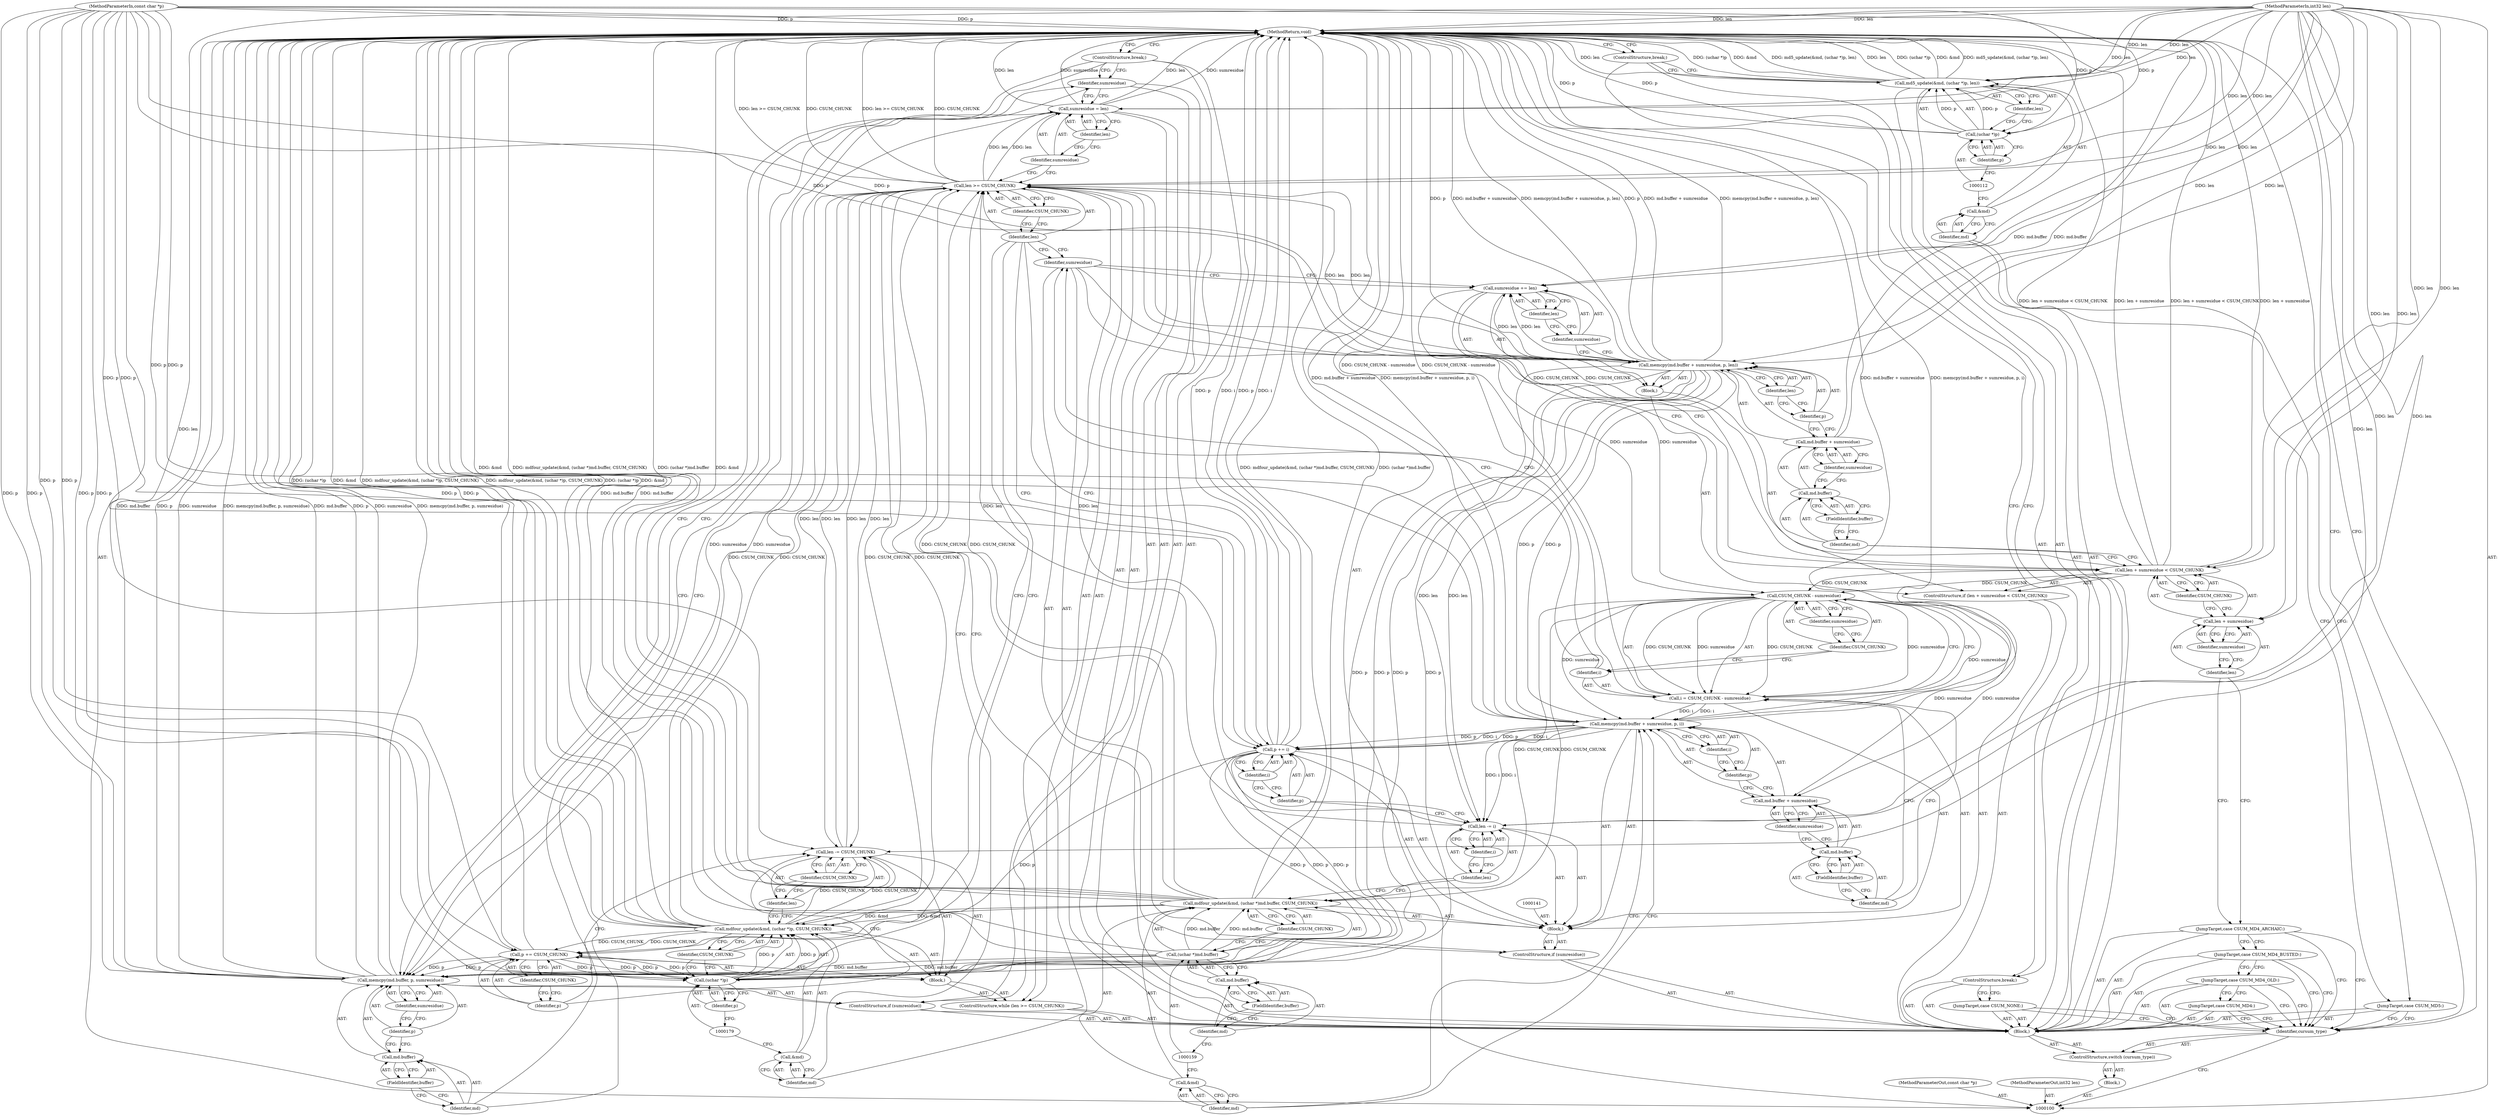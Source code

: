 digraph "0_samba_c252546ceeb0925eb8a4061315e3ff0a8c55b48b" {
"1000202" [label="(MethodReturn,void)"];
"1000101" [label="(MethodParameterIn,const char *p)"];
"1000275" [label="(MethodParameterOut,const char *p)"];
"1000102" [label="(MethodParameterIn,int32 len)"];
"1000276" [label="(MethodParameterOut,int32 len)"];
"1000119" [label="(JumpTarget,case CSUM_MD4_ARCHAIC:)"];
"1000120" [label="(ControlStructure,if (len + sumresidue < CSUM_CHUNK))"];
"1000121" [label="(Call,len + sumresidue < CSUM_CHUNK)"];
"1000122" [label="(Call,len + sumresidue)"];
"1000123" [label="(Identifier,len)"];
"1000124" [label="(Identifier,sumresidue)"];
"1000125" [label="(Identifier,CSUM_CHUNK)"];
"1000126" [label="(Block,)"];
"1000127" [label="(Call,memcpy(md.buffer + sumresidue, p, len))"];
"1000128" [label="(Call,md.buffer + sumresidue)"];
"1000129" [label="(Call,md.buffer)"];
"1000130" [label="(Identifier,md)"];
"1000131" [label="(FieldIdentifier,buffer)"];
"1000132" [label="(Identifier,sumresidue)"];
"1000133" [label="(Identifier,p)"];
"1000134" [label="(Identifier,len)"];
"1000135" [label="(Call,sumresidue += len)"];
"1000136" [label="(Identifier,sumresidue)"];
"1000137" [label="(Identifier,len)"];
"1000138" [label="(ControlStructure,if (sumresidue))"];
"1000139" [label="(Identifier,sumresidue)"];
"1000144" [label="(Call,CSUM_CHUNK - sumresidue)"];
"1000145" [label="(Identifier,CSUM_CHUNK)"];
"1000146" [label="(Identifier,sumresidue)"];
"1000140" [label="(Block,)"];
"1000142" [label="(Call,i = CSUM_CHUNK - sumresidue)"];
"1000143" [label="(Identifier,i)"];
"1000148" [label="(Call,md.buffer + sumresidue)"];
"1000149" [label="(Call,md.buffer)"];
"1000150" [label="(Identifier,md)"];
"1000151" [label="(FieldIdentifier,buffer)"];
"1000152" [label="(Identifier,sumresidue)"];
"1000147" [label="(Call,memcpy(md.buffer + sumresidue, p, i))"];
"1000153" [label="(Identifier,p)"];
"1000154" [label="(Identifier,i)"];
"1000156" [label="(Call,&md)"];
"1000157" [label="(Identifier,md)"];
"1000158" [label="(Call,(uchar *)md.buffer)"];
"1000155" [label="(Call,mdfour_update(&md, (uchar *)md.buffer, CSUM_CHUNK))"];
"1000160" [label="(Call,md.buffer)"];
"1000161" [label="(Identifier,md)"];
"1000162" [label="(FieldIdentifier,buffer)"];
"1000163" [label="(Identifier,CSUM_CHUNK)"];
"1000103" [label="(Block,)"];
"1000166" [label="(Identifier,i)"];
"1000164" [label="(Call,len -= i)"];
"1000165" [label="(Identifier,len)"];
"1000167" [label="(Call,p += i)"];
"1000168" [label="(Identifier,p)"];
"1000169" [label="(Identifier,i)"];
"1000173" [label="(Identifier,CSUM_CHUNK)"];
"1000170" [label="(ControlStructure,while (len >= CSUM_CHUNK))"];
"1000174" [label="(Block,)"];
"1000171" [label="(Call,len >= CSUM_CHUNK)"];
"1000172" [label="(Identifier,len)"];
"1000176" [label="(Call,&md)"];
"1000177" [label="(Identifier,md)"];
"1000178" [label="(Call,(uchar *)p)"];
"1000175" [label="(Call,mdfour_update(&md, (uchar *)p, CSUM_CHUNK))"];
"1000180" [label="(Identifier,p)"];
"1000181" [label="(Identifier,CSUM_CHUNK)"];
"1000184" [label="(Identifier,CSUM_CHUNK)"];
"1000182" [label="(Call,len -= CSUM_CHUNK)"];
"1000183" [label="(Identifier,len)"];
"1000185" [label="(Call,p += CSUM_CHUNK)"];
"1000186" [label="(Identifier,p)"];
"1000187" [label="(Identifier,CSUM_CHUNK)"];
"1000104" [label="(ControlStructure,switch (cursum_type))"];
"1000106" [label="(Block,)"];
"1000105" [label="(Identifier,cursum_type)"];
"1000190" [label="(Identifier,len)"];
"1000188" [label="(Call,sumresidue = len)"];
"1000189" [label="(Identifier,sumresidue)"];
"1000191" [label="(ControlStructure,if (sumresidue))"];
"1000192" [label="(Identifier,sumresidue)"];
"1000194" [label="(Call,md.buffer)"];
"1000195" [label="(Identifier,md)"];
"1000196" [label="(FieldIdentifier,buffer)"];
"1000197" [label="(Identifier,p)"];
"1000198" [label="(Identifier,sumresidue)"];
"1000193" [label="(Call,memcpy(md.buffer, p, sumresidue))"];
"1000199" [label="(ControlStructure,break;)"];
"1000200" [label="(JumpTarget,case CSUM_NONE:)"];
"1000201" [label="(ControlStructure,break;)"];
"1000107" [label="(JumpTarget,case CSUM_MD5:)"];
"1000109" [label="(Call,&md)"];
"1000110" [label="(Identifier,md)"];
"1000111" [label="(Call,(uchar *)p)"];
"1000108" [label="(Call,md5_update(&md, (uchar *)p, len))"];
"1000113" [label="(Identifier,p)"];
"1000114" [label="(Identifier,len)"];
"1000115" [label="(ControlStructure,break;)"];
"1000116" [label="(JumpTarget,case CSUM_MD4:)"];
"1000117" [label="(JumpTarget,case CSUM_MD4_OLD:)"];
"1000118" [label="(JumpTarget,case CSUM_MD4_BUSTED:)"];
"1000202" -> "1000100"  [label="AST: "];
"1000202" -> "1000105"  [label="CFG: "];
"1000202" -> "1000115"  [label="CFG: "];
"1000202" -> "1000199"  [label="CFG: "];
"1000202" -> "1000201"  [label="CFG: "];
"1000193" -> "1000202"  [label="DDG: md.buffer"];
"1000193" -> "1000202"  [label="DDG: p"];
"1000193" -> "1000202"  [label="DDG: sumresidue"];
"1000193" -> "1000202"  [label="DDG: memcpy(md.buffer, p, sumresidue)"];
"1000108" -> "1000202"  [label="DDG: md5_update(&md, (uchar *)p, len)"];
"1000108" -> "1000202"  [label="DDG: len"];
"1000108" -> "1000202"  [label="DDG: (uchar *)p"];
"1000108" -> "1000202"  [label="DDG: &md"];
"1000121" -> "1000202"  [label="DDG: len + sumresidue < CSUM_CHUNK"];
"1000121" -> "1000202"  [label="DDG: len + sumresidue"];
"1000127" -> "1000202"  [label="DDG: memcpy(md.buffer + sumresidue, p, len)"];
"1000127" -> "1000202"  [label="DDG: p"];
"1000127" -> "1000202"  [label="DDG: md.buffer + sumresidue"];
"1000175" -> "1000202"  [label="DDG: (uchar *)p"];
"1000175" -> "1000202"  [label="DDG: &md"];
"1000175" -> "1000202"  [label="DDG: mdfour_update(&md, (uchar *)p, CSUM_CHUNK)"];
"1000167" -> "1000202"  [label="DDG: p"];
"1000167" -> "1000202"  [label="DDG: i"];
"1000185" -> "1000202"  [label="DDG: p"];
"1000188" -> "1000202"  [label="DDG: len"];
"1000188" -> "1000202"  [label="DDG: sumresidue"];
"1000158" -> "1000202"  [label="DDG: md.buffer"];
"1000128" -> "1000202"  [label="DDG: md.buffer"];
"1000155" -> "1000202"  [label="DDG: mdfour_update(&md, (uchar *)md.buffer, CSUM_CHUNK)"];
"1000155" -> "1000202"  [label="DDG: (uchar *)md.buffer"];
"1000155" -> "1000202"  [label="DDG: &md"];
"1000142" -> "1000202"  [label="DDG: CSUM_CHUNK - sumresidue"];
"1000147" -> "1000202"  [label="DDG: md.buffer + sumresidue"];
"1000147" -> "1000202"  [label="DDG: memcpy(md.buffer + sumresidue, p, i)"];
"1000102" -> "1000202"  [label="DDG: len"];
"1000111" -> "1000202"  [label="DDG: p"];
"1000101" -> "1000202"  [label="DDG: p"];
"1000171" -> "1000202"  [label="DDG: CSUM_CHUNK"];
"1000171" -> "1000202"  [label="DDG: len >= CSUM_CHUNK"];
"1000101" -> "1000100"  [label="AST: "];
"1000101" -> "1000202"  [label="DDG: p"];
"1000101" -> "1000111"  [label="DDG: p"];
"1000101" -> "1000127"  [label="DDG: p"];
"1000101" -> "1000147"  [label="DDG: p"];
"1000101" -> "1000167"  [label="DDG: p"];
"1000101" -> "1000178"  [label="DDG: p"];
"1000101" -> "1000185"  [label="DDG: p"];
"1000101" -> "1000193"  [label="DDG: p"];
"1000275" -> "1000100"  [label="AST: "];
"1000102" -> "1000100"  [label="AST: "];
"1000102" -> "1000202"  [label="DDG: len"];
"1000102" -> "1000108"  [label="DDG: len"];
"1000102" -> "1000121"  [label="DDG: len"];
"1000102" -> "1000122"  [label="DDG: len"];
"1000102" -> "1000127"  [label="DDG: len"];
"1000102" -> "1000135"  [label="DDG: len"];
"1000102" -> "1000164"  [label="DDG: len"];
"1000102" -> "1000171"  [label="DDG: len"];
"1000102" -> "1000182"  [label="DDG: len"];
"1000102" -> "1000188"  [label="DDG: len"];
"1000276" -> "1000100"  [label="AST: "];
"1000119" -> "1000106"  [label="AST: "];
"1000119" -> "1000105"  [label="CFG: "];
"1000119" -> "1000118"  [label="CFG: "];
"1000123" -> "1000119"  [label="CFG: "];
"1000120" -> "1000106"  [label="AST: "];
"1000121" -> "1000120"  [label="AST: "];
"1000126" -> "1000120"  [label="AST: "];
"1000121" -> "1000120"  [label="AST: "];
"1000121" -> "1000125"  [label="CFG: "];
"1000122" -> "1000121"  [label="AST: "];
"1000125" -> "1000121"  [label="AST: "];
"1000130" -> "1000121"  [label="CFG: "];
"1000139" -> "1000121"  [label="CFG: "];
"1000121" -> "1000202"  [label="DDG: len + sumresidue < CSUM_CHUNK"];
"1000121" -> "1000202"  [label="DDG: len + sumresidue"];
"1000102" -> "1000121"  [label="DDG: len"];
"1000121" -> "1000144"  [label="DDG: CSUM_CHUNK"];
"1000121" -> "1000171"  [label="DDG: CSUM_CHUNK"];
"1000122" -> "1000121"  [label="AST: "];
"1000122" -> "1000124"  [label="CFG: "];
"1000123" -> "1000122"  [label="AST: "];
"1000124" -> "1000122"  [label="AST: "];
"1000125" -> "1000122"  [label="CFG: "];
"1000102" -> "1000122"  [label="DDG: len"];
"1000123" -> "1000122"  [label="AST: "];
"1000123" -> "1000119"  [label="CFG: "];
"1000124" -> "1000123"  [label="CFG: "];
"1000124" -> "1000122"  [label="AST: "];
"1000124" -> "1000123"  [label="CFG: "];
"1000122" -> "1000124"  [label="CFG: "];
"1000125" -> "1000121"  [label="AST: "];
"1000125" -> "1000122"  [label="CFG: "];
"1000121" -> "1000125"  [label="CFG: "];
"1000126" -> "1000120"  [label="AST: "];
"1000127" -> "1000126"  [label="AST: "];
"1000135" -> "1000126"  [label="AST: "];
"1000127" -> "1000126"  [label="AST: "];
"1000127" -> "1000134"  [label="CFG: "];
"1000128" -> "1000127"  [label="AST: "];
"1000133" -> "1000127"  [label="AST: "];
"1000134" -> "1000127"  [label="AST: "];
"1000136" -> "1000127"  [label="CFG: "];
"1000127" -> "1000202"  [label="DDG: memcpy(md.buffer + sumresidue, p, len)"];
"1000127" -> "1000202"  [label="DDG: p"];
"1000127" -> "1000202"  [label="DDG: md.buffer + sumresidue"];
"1000101" -> "1000127"  [label="DDG: p"];
"1000102" -> "1000127"  [label="DDG: len"];
"1000127" -> "1000135"  [label="DDG: len"];
"1000127" -> "1000147"  [label="DDG: p"];
"1000127" -> "1000164"  [label="DDG: len"];
"1000127" -> "1000171"  [label="DDG: len"];
"1000127" -> "1000178"  [label="DDG: p"];
"1000127" -> "1000193"  [label="DDG: p"];
"1000128" -> "1000127"  [label="AST: "];
"1000128" -> "1000132"  [label="CFG: "];
"1000129" -> "1000128"  [label="AST: "];
"1000132" -> "1000128"  [label="AST: "];
"1000133" -> "1000128"  [label="CFG: "];
"1000128" -> "1000202"  [label="DDG: md.buffer"];
"1000129" -> "1000128"  [label="AST: "];
"1000129" -> "1000131"  [label="CFG: "];
"1000130" -> "1000129"  [label="AST: "];
"1000131" -> "1000129"  [label="AST: "];
"1000132" -> "1000129"  [label="CFG: "];
"1000130" -> "1000129"  [label="AST: "];
"1000130" -> "1000121"  [label="CFG: "];
"1000131" -> "1000130"  [label="CFG: "];
"1000131" -> "1000129"  [label="AST: "];
"1000131" -> "1000130"  [label="CFG: "];
"1000129" -> "1000131"  [label="CFG: "];
"1000132" -> "1000128"  [label="AST: "];
"1000132" -> "1000129"  [label="CFG: "];
"1000128" -> "1000132"  [label="CFG: "];
"1000133" -> "1000127"  [label="AST: "];
"1000133" -> "1000128"  [label="CFG: "];
"1000134" -> "1000133"  [label="CFG: "];
"1000134" -> "1000127"  [label="AST: "];
"1000134" -> "1000133"  [label="CFG: "];
"1000127" -> "1000134"  [label="CFG: "];
"1000135" -> "1000126"  [label="AST: "];
"1000135" -> "1000137"  [label="CFG: "];
"1000136" -> "1000135"  [label="AST: "];
"1000137" -> "1000135"  [label="AST: "];
"1000139" -> "1000135"  [label="CFG: "];
"1000127" -> "1000135"  [label="DDG: len"];
"1000102" -> "1000135"  [label="DDG: len"];
"1000135" -> "1000144"  [label="DDG: sumresidue"];
"1000136" -> "1000135"  [label="AST: "];
"1000136" -> "1000127"  [label="CFG: "];
"1000137" -> "1000136"  [label="CFG: "];
"1000137" -> "1000135"  [label="AST: "];
"1000137" -> "1000136"  [label="CFG: "];
"1000135" -> "1000137"  [label="CFG: "];
"1000138" -> "1000106"  [label="AST: "];
"1000139" -> "1000138"  [label="AST: "];
"1000140" -> "1000138"  [label="AST: "];
"1000139" -> "1000138"  [label="AST: "];
"1000139" -> "1000135"  [label="CFG: "];
"1000139" -> "1000121"  [label="CFG: "];
"1000143" -> "1000139"  [label="CFG: "];
"1000172" -> "1000139"  [label="CFG: "];
"1000144" -> "1000142"  [label="AST: "];
"1000144" -> "1000146"  [label="CFG: "];
"1000145" -> "1000144"  [label="AST: "];
"1000146" -> "1000144"  [label="AST: "];
"1000142" -> "1000144"  [label="CFG: "];
"1000144" -> "1000142"  [label="DDG: CSUM_CHUNK"];
"1000144" -> "1000142"  [label="DDG: sumresidue"];
"1000121" -> "1000144"  [label="DDG: CSUM_CHUNK"];
"1000135" -> "1000144"  [label="DDG: sumresidue"];
"1000144" -> "1000147"  [label="DDG: sumresidue"];
"1000144" -> "1000148"  [label="DDG: sumresidue"];
"1000144" -> "1000155"  [label="DDG: CSUM_CHUNK"];
"1000145" -> "1000144"  [label="AST: "];
"1000145" -> "1000143"  [label="CFG: "];
"1000146" -> "1000145"  [label="CFG: "];
"1000146" -> "1000144"  [label="AST: "];
"1000146" -> "1000145"  [label="CFG: "];
"1000144" -> "1000146"  [label="CFG: "];
"1000140" -> "1000138"  [label="AST: "];
"1000141" -> "1000140"  [label="AST: "];
"1000142" -> "1000140"  [label="AST: "];
"1000147" -> "1000140"  [label="AST: "];
"1000155" -> "1000140"  [label="AST: "];
"1000164" -> "1000140"  [label="AST: "];
"1000167" -> "1000140"  [label="AST: "];
"1000142" -> "1000140"  [label="AST: "];
"1000142" -> "1000144"  [label="CFG: "];
"1000143" -> "1000142"  [label="AST: "];
"1000144" -> "1000142"  [label="AST: "];
"1000150" -> "1000142"  [label="CFG: "];
"1000142" -> "1000202"  [label="DDG: CSUM_CHUNK - sumresidue"];
"1000144" -> "1000142"  [label="DDG: CSUM_CHUNK"];
"1000144" -> "1000142"  [label="DDG: sumresidue"];
"1000142" -> "1000147"  [label="DDG: i"];
"1000143" -> "1000142"  [label="AST: "];
"1000143" -> "1000139"  [label="CFG: "];
"1000145" -> "1000143"  [label="CFG: "];
"1000148" -> "1000147"  [label="AST: "];
"1000148" -> "1000152"  [label="CFG: "];
"1000149" -> "1000148"  [label="AST: "];
"1000152" -> "1000148"  [label="AST: "];
"1000153" -> "1000148"  [label="CFG: "];
"1000144" -> "1000148"  [label="DDG: sumresidue"];
"1000149" -> "1000148"  [label="AST: "];
"1000149" -> "1000151"  [label="CFG: "];
"1000150" -> "1000149"  [label="AST: "];
"1000151" -> "1000149"  [label="AST: "];
"1000152" -> "1000149"  [label="CFG: "];
"1000150" -> "1000149"  [label="AST: "];
"1000150" -> "1000142"  [label="CFG: "];
"1000151" -> "1000150"  [label="CFG: "];
"1000151" -> "1000149"  [label="AST: "];
"1000151" -> "1000150"  [label="CFG: "];
"1000149" -> "1000151"  [label="CFG: "];
"1000152" -> "1000148"  [label="AST: "];
"1000152" -> "1000149"  [label="CFG: "];
"1000148" -> "1000152"  [label="CFG: "];
"1000147" -> "1000140"  [label="AST: "];
"1000147" -> "1000154"  [label="CFG: "];
"1000148" -> "1000147"  [label="AST: "];
"1000153" -> "1000147"  [label="AST: "];
"1000154" -> "1000147"  [label="AST: "];
"1000157" -> "1000147"  [label="CFG: "];
"1000147" -> "1000202"  [label="DDG: md.buffer + sumresidue"];
"1000147" -> "1000202"  [label="DDG: memcpy(md.buffer + sumresidue, p, i)"];
"1000144" -> "1000147"  [label="DDG: sumresidue"];
"1000127" -> "1000147"  [label="DDG: p"];
"1000101" -> "1000147"  [label="DDG: p"];
"1000142" -> "1000147"  [label="DDG: i"];
"1000147" -> "1000164"  [label="DDG: i"];
"1000147" -> "1000167"  [label="DDG: i"];
"1000147" -> "1000167"  [label="DDG: p"];
"1000153" -> "1000147"  [label="AST: "];
"1000153" -> "1000148"  [label="CFG: "];
"1000154" -> "1000153"  [label="CFG: "];
"1000154" -> "1000147"  [label="AST: "];
"1000154" -> "1000153"  [label="CFG: "];
"1000147" -> "1000154"  [label="CFG: "];
"1000156" -> "1000155"  [label="AST: "];
"1000156" -> "1000157"  [label="CFG: "];
"1000157" -> "1000156"  [label="AST: "];
"1000159" -> "1000156"  [label="CFG: "];
"1000157" -> "1000156"  [label="AST: "];
"1000157" -> "1000147"  [label="CFG: "];
"1000156" -> "1000157"  [label="CFG: "];
"1000158" -> "1000155"  [label="AST: "];
"1000158" -> "1000160"  [label="CFG: "];
"1000159" -> "1000158"  [label="AST: "];
"1000160" -> "1000158"  [label="AST: "];
"1000163" -> "1000158"  [label="CFG: "];
"1000158" -> "1000202"  [label="DDG: md.buffer"];
"1000158" -> "1000155"  [label="DDG: md.buffer"];
"1000158" -> "1000193"  [label="DDG: md.buffer"];
"1000155" -> "1000140"  [label="AST: "];
"1000155" -> "1000163"  [label="CFG: "];
"1000156" -> "1000155"  [label="AST: "];
"1000158" -> "1000155"  [label="AST: "];
"1000163" -> "1000155"  [label="AST: "];
"1000165" -> "1000155"  [label="CFG: "];
"1000155" -> "1000202"  [label="DDG: mdfour_update(&md, (uchar *)md.buffer, CSUM_CHUNK)"];
"1000155" -> "1000202"  [label="DDG: (uchar *)md.buffer"];
"1000155" -> "1000202"  [label="DDG: &md"];
"1000158" -> "1000155"  [label="DDG: md.buffer"];
"1000144" -> "1000155"  [label="DDG: CSUM_CHUNK"];
"1000155" -> "1000171"  [label="DDG: CSUM_CHUNK"];
"1000155" -> "1000175"  [label="DDG: &md"];
"1000160" -> "1000158"  [label="AST: "];
"1000160" -> "1000162"  [label="CFG: "];
"1000161" -> "1000160"  [label="AST: "];
"1000162" -> "1000160"  [label="AST: "];
"1000158" -> "1000160"  [label="CFG: "];
"1000161" -> "1000160"  [label="AST: "];
"1000161" -> "1000159"  [label="CFG: "];
"1000162" -> "1000161"  [label="CFG: "];
"1000162" -> "1000160"  [label="AST: "];
"1000162" -> "1000161"  [label="CFG: "];
"1000160" -> "1000162"  [label="CFG: "];
"1000163" -> "1000155"  [label="AST: "];
"1000163" -> "1000158"  [label="CFG: "];
"1000155" -> "1000163"  [label="CFG: "];
"1000103" -> "1000100"  [label="AST: "];
"1000104" -> "1000103"  [label="AST: "];
"1000166" -> "1000164"  [label="AST: "];
"1000166" -> "1000165"  [label="CFG: "];
"1000164" -> "1000166"  [label="CFG: "];
"1000164" -> "1000140"  [label="AST: "];
"1000164" -> "1000166"  [label="CFG: "];
"1000165" -> "1000164"  [label="AST: "];
"1000166" -> "1000164"  [label="AST: "];
"1000168" -> "1000164"  [label="CFG: "];
"1000147" -> "1000164"  [label="DDG: i"];
"1000102" -> "1000164"  [label="DDG: len"];
"1000127" -> "1000164"  [label="DDG: len"];
"1000164" -> "1000171"  [label="DDG: len"];
"1000165" -> "1000164"  [label="AST: "];
"1000165" -> "1000155"  [label="CFG: "];
"1000166" -> "1000165"  [label="CFG: "];
"1000167" -> "1000140"  [label="AST: "];
"1000167" -> "1000169"  [label="CFG: "];
"1000168" -> "1000167"  [label="AST: "];
"1000169" -> "1000167"  [label="AST: "];
"1000172" -> "1000167"  [label="CFG: "];
"1000167" -> "1000202"  [label="DDG: p"];
"1000167" -> "1000202"  [label="DDG: i"];
"1000147" -> "1000167"  [label="DDG: i"];
"1000147" -> "1000167"  [label="DDG: p"];
"1000101" -> "1000167"  [label="DDG: p"];
"1000167" -> "1000178"  [label="DDG: p"];
"1000167" -> "1000193"  [label="DDG: p"];
"1000168" -> "1000167"  [label="AST: "];
"1000168" -> "1000164"  [label="CFG: "];
"1000169" -> "1000168"  [label="CFG: "];
"1000169" -> "1000167"  [label="AST: "];
"1000169" -> "1000168"  [label="CFG: "];
"1000167" -> "1000169"  [label="CFG: "];
"1000173" -> "1000171"  [label="AST: "];
"1000173" -> "1000172"  [label="CFG: "];
"1000171" -> "1000173"  [label="CFG: "];
"1000170" -> "1000106"  [label="AST: "];
"1000171" -> "1000170"  [label="AST: "];
"1000174" -> "1000170"  [label="AST: "];
"1000174" -> "1000170"  [label="AST: "];
"1000175" -> "1000174"  [label="AST: "];
"1000182" -> "1000174"  [label="AST: "];
"1000185" -> "1000174"  [label="AST: "];
"1000171" -> "1000170"  [label="AST: "];
"1000171" -> "1000173"  [label="CFG: "];
"1000172" -> "1000171"  [label="AST: "];
"1000173" -> "1000171"  [label="AST: "];
"1000177" -> "1000171"  [label="CFG: "];
"1000189" -> "1000171"  [label="CFG: "];
"1000171" -> "1000202"  [label="DDG: CSUM_CHUNK"];
"1000171" -> "1000202"  [label="DDG: len >= CSUM_CHUNK"];
"1000182" -> "1000171"  [label="DDG: len"];
"1000164" -> "1000171"  [label="DDG: len"];
"1000102" -> "1000171"  [label="DDG: len"];
"1000127" -> "1000171"  [label="DDG: len"];
"1000121" -> "1000171"  [label="DDG: CSUM_CHUNK"];
"1000155" -> "1000171"  [label="DDG: CSUM_CHUNK"];
"1000175" -> "1000171"  [label="DDG: CSUM_CHUNK"];
"1000171" -> "1000175"  [label="DDG: CSUM_CHUNK"];
"1000171" -> "1000182"  [label="DDG: len"];
"1000171" -> "1000188"  [label="DDG: len"];
"1000172" -> "1000171"  [label="AST: "];
"1000172" -> "1000185"  [label="CFG: "];
"1000172" -> "1000167"  [label="CFG: "];
"1000172" -> "1000139"  [label="CFG: "];
"1000173" -> "1000172"  [label="CFG: "];
"1000176" -> "1000175"  [label="AST: "];
"1000176" -> "1000177"  [label="CFG: "];
"1000177" -> "1000176"  [label="AST: "];
"1000179" -> "1000176"  [label="CFG: "];
"1000177" -> "1000176"  [label="AST: "];
"1000177" -> "1000171"  [label="CFG: "];
"1000176" -> "1000177"  [label="CFG: "];
"1000178" -> "1000175"  [label="AST: "];
"1000178" -> "1000180"  [label="CFG: "];
"1000179" -> "1000178"  [label="AST: "];
"1000180" -> "1000178"  [label="AST: "];
"1000181" -> "1000178"  [label="CFG: "];
"1000178" -> "1000175"  [label="DDG: p"];
"1000127" -> "1000178"  [label="DDG: p"];
"1000167" -> "1000178"  [label="DDG: p"];
"1000185" -> "1000178"  [label="DDG: p"];
"1000101" -> "1000178"  [label="DDG: p"];
"1000178" -> "1000185"  [label="DDG: p"];
"1000175" -> "1000174"  [label="AST: "];
"1000175" -> "1000181"  [label="CFG: "];
"1000176" -> "1000175"  [label="AST: "];
"1000178" -> "1000175"  [label="AST: "];
"1000181" -> "1000175"  [label="AST: "];
"1000183" -> "1000175"  [label="CFG: "];
"1000175" -> "1000202"  [label="DDG: (uchar *)p"];
"1000175" -> "1000202"  [label="DDG: &md"];
"1000175" -> "1000202"  [label="DDG: mdfour_update(&md, (uchar *)p, CSUM_CHUNK)"];
"1000175" -> "1000171"  [label="DDG: CSUM_CHUNK"];
"1000155" -> "1000175"  [label="DDG: &md"];
"1000178" -> "1000175"  [label="DDG: p"];
"1000171" -> "1000175"  [label="DDG: CSUM_CHUNK"];
"1000175" -> "1000182"  [label="DDG: CSUM_CHUNK"];
"1000175" -> "1000185"  [label="DDG: CSUM_CHUNK"];
"1000180" -> "1000178"  [label="AST: "];
"1000180" -> "1000179"  [label="CFG: "];
"1000178" -> "1000180"  [label="CFG: "];
"1000181" -> "1000175"  [label="AST: "];
"1000181" -> "1000178"  [label="CFG: "];
"1000175" -> "1000181"  [label="CFG: "];
"1000184" -> "1000182"  [label="AST: "];
"1000184" -> "1000183"  [label="CFG: "];
"1000182" -> "1000184"  [label="CFG: "];
"1000182" -> "1000174"  [label="AST: "];
"1000182" -> "1000184"  [label="CFG: "];
"1000183" -> "1000182"  [label="AST: "];
"1000184" -> "1000182"  [label="AST: "];
"1000186" -> "1000182"  [label="CFG: "];
"1000182" -> "1000171"  [label="DDG: len"];
"1000175" -> "1000182"  [label="DDG: CSUM_CHUNK"];
"1000171" -> "1000182"  [label="DDG: len"];
"1000102" -> "1000182"  [label="DDG: len"];
"1000183" -> "1000182"  [label="AST: "];
"1000183" -> "1000175"  [label="CFG: "];
"1000184" -> "1000183"  [label="CFG: "];
"1000185" -> "1000174"  [label="AST: "];
"1000185" -> "1000187"  [label="CFG: "];
"1000186" -> "1000185"  [label="AST: "];
"1000187" -> "1000185"  [label="AST: "];
"1000172" -> "1000185"  [label="CFG: "];
"1000185" -> "1000202"  [label="DDG: p"];
"1000185" -> "1000178"  [label="DDG: p"];
"1000175" -> "1000185"  [label="DDG: CSUM_CHUNK"];
"1000178" -> "1000185"  [label="DDG: p"];
"1000101" -> "1000185"  [label="DDG: p"];
"1000185" -> "1000193"  [label="DDG: p"];
"1000186" -> "1000185"  [label="AST: "];
"1000186" -> "1000182"  [label="CFG: "];
"1000187" -> "1000186"  [label="CFG: "];
"1000187" -> "1000185"  [label="AST: "];
"1000187" -> "1000186"  [label="CFG: "];
"1000185" -> "1000187"  [label="CFG: "];
"1000104" -> "1000103"  [label="AST: "];
"1000105" -> "1000104"  [label="AST: "];
"1000106" -> "1000104"  [label="AST: "];
"1000106" -> "1000104"  [label="AST: "];
"1000107" -> "1000106"  [label="AST: "];
"1000108" -> "1000106"  [label="AST: "];
"1000115" -> "1000106"  [label="AST: "];
"1000116" -> "1000106"  [label="AST: "];
"1000117" -> "1000106"  [label="AST: "];
"1000118" -> "1000106"  [label="AST: "];
"1000119" -> "1000106"  [label="AST: "];
"1000120" -> "1000106"  [label="AST: "];
"1000138" -> "1000106"  [label="AST: "];
"1000170" -> "1000106"  [label="AST: "];
"1000188" -> "1000106"  [label="AST: "];
"1000191" -> "1000106"  [label="AST: "];
"1000199" -> "1000106"  [label="AST: "];
"1000200" -> "1000106"  [label="AST: "];
"1000201" -> "1000106"  [label="AST: "];
"1000105" -> "1000104"  [label="AST: "];
"1000105" -> "1000100"  [label="CFG: "];
"1000107" -> "1000105"  [label="CFG: "];
"1000116" -> "1000105"  [label="CFG: "];
"1000117" -> "1000105"  [label="CFG: "];
"1000118" -> "1000105"  [label="CFG: "];
"1000119" -> "1000105"  [label="CFG: "];
"1000200" -> "1000105"  [label="CFG: "];
"1000202" -> "1000105"  [label="CFG: "];
"1000190" -> "1000188"  [label="AST: "];
"1000190" -> "1000189"  [label="CFG: "];
"1000188" -> "1000190"  [label="CFG: "];
"1000188" -> "1000106"  [label="AST: "];
"1000188" -> "1000190"  [label="CFG: "];
"1000189" -> "1000188"  [label="AST: "];
"1000190" -> "1000188"  [label="AST: "];
"1000192" -> "1000188"  [label="CFG: "];
"1000188" -> "1000202"  [label="DDG: len"];
"1000188" -> "1000202"  [label="DDG: sumresidue"];
"1000171" -> "1000188"  [label="DDG: len"];
"1000102" -> "1000188"  [label="DDG: len"];
"1000188" -> "1000193"  [label="DDG: sumresidue"];
"1000189" -> "1000188"  [label="AST: "];
"1000189" -> "1000171"  [label="CFG: "];
"1000190" -> "1000189"  [label="CFG: "];
"1000191" -> "1000106"  [label="AST: "];
"1000192" -> "1000191"  [label="AST: "];
"1000193" -> "1000191"  [label="AST: "];
"1000192" -> "1000191"  [label="AST: "];
"1000192" -> "1000188"  [label="CFG: "];
"1000195" -> "1000192"  [label="CFG: "];
"1000199" -> "1000192"  [label="CFG: "];
"1000194" -> "1000193"  [label="AST: "];
"1000194" -> "1000196"  [label="CFG: "];
"1000195" -> "1000194"  [label="AST: "];
"1000196" -> "1000194"  [label="AST: "];
"1000197" -> "1000194"  [label="CFG: "];
"1000195" -> "1000194"  [label="AST: "];
"1000195" -> "1000192"  [label="CFG: "];
"1000196" -> "1000195"  [label="CFG: "];
"1000196" -> "1000194"  [label="AST: "];
"1000196" -> "1000195"  [label="CFG: "];
"1000194" -> "1000196"  [label="CFG: "];
"1000197" -> "1000193"  [label="AST: "];
"1000197" -> "1000194"  [label="CFG: "];
"1000198" -> "1000197"  [label="CFG: "];
"1000198" -> "1000193"  [label="AST: "];
"1000198" -> "1000197"  [label="CFG: "];
"1000193" -> "1000198"  [label="CFG: "];
"1000193" -> "1000191"  [label="AST: "];
"1000193" -> "1000198"  [label="CFG: "];
"1000194" -> "1000193"  [label="AST: "];
"1000197" -> "1000193"  [label="AST: "];
"1000198" -> "1000193"  [label="AST: "];
"1000199" -> "1000193"  [label="CFG: "];
"1000193" -> "1000202"  [label="DDG: md.buffer"];
"1000193" -> "1000202"  [label="DDG: p"];
"1000193" -> "1000202"  [label="DDG: sumresidue"];
"1000193" -> "1000202"  [label="DDG: memcpy(md.buffer, p, sumresidue)"];
"1000158" -> "1000193"  [label="DDG: md.buffer"];
"1000127" -> "1000193"  [label="DDG: p"];
"1000167" -> "1000193"  [label="DDG: p"];
"1000185" -> "1000193"  [label="DDG: p"];
"1000101" -> "1000193"  [label="DDG: p"];
"1000188" -> "1000193"  [label="DDG: sumresidue"];
"1000199" -> "1000106"  [label="AST: "];
"1000199" -> "1000193"  [label="CFG: "];
"1000199" -> "1000192"  [label="CFG: "];
"1000202" -> "1000199"  [label="CFG: "];
"1000200" -> "1000106"  [label="AST: "];
"1000200" -> "1000105"  [label="CFG: "];
"1000201" -> "1000200"  [label="CFG: "];
"1000201" -> "1000106"  [label="AST: "];
"1000201" -> "1000200"  [label="CFG: "];
"1000202" -> "1000201"  [label="CFG: "];
"1000107" -> "1000106"  [label="AST: "];
"1000107" -> "1000105"  [label="CFG: "];
"1000110" -> "1000107"  [label="CFG: "];
"1000109" -> "1000108"  [label="AST: "];
"1000109" -> "1000110"  [label="CFG: "];
"1000110" -> "1000109"  [label="AST: "];
"1000112" -> "1000109"  [label="CFG: "];
"1000110" -> "1000109"  [label="AST: "];
"1000110" -> "1000107"  [label="CFG: "];
"1000109" -> "1000110"  [label="CFG: "];
"1000111" -> "1000108"  [label="AST: "];
"1000111" -> "1000113"  [label="CFG: "];
"1000112" -> "1000111"  [label="AST: "];
"1000113" -> "1000111"  [label="AST: "];
"1000114" -> "1000111"  [label="CFG: "];
"1000111" -> "1000202"  [label="DDG: p"];
"1000111" -> "1000108"  [label="DDG: p"];
"1000101" -> "1000111"  [label="DDG: p"];
"1000108" -> "1000106"  [label="AST: "];
"1000108" -> "1000114"  [label="CFG: "];
"1000109" -> "1000108"  [label="AST: "];
"1000111" -> "1000108"  [label="AST: "];
"1000114" -> "1000108"  [label="AST: "];
"1000115" -> "1000108"  [label="CFG: "];
"1000108" -> "1000202"  [label="DDG: md5_update(&md, (uchar *)p, len)"];
"1000108" -> "1000202"  [label="DDG: len"];
"1000108" -> "1000202"  [label="DDG: (uchar *)p"];
"1000108" -> "1000202"  [label="DDG: &md"];
"1000111" -> "1000108"  [label="DDG: p"];
"1000102" -> "1000108"  [label="DDG: len"];
"1000113" -> "1000111"  [label="AST: "];
"1000113" -> "1000112"  [label="CFG: "];
"1000111" -> "1000113"  [label="CFG: "];
"1000114" -> "1000108"  [label="AST: "];
"1000114" -> "1000111"  [label="CFG: "];
"1000108" -> "1000114"  [label="CFG: "];
"1000115" -> "1000106"  [label="AST: "];
"1000115" -> "1000108"  [label="CFG: "];
"1000202" -> "1000115"  [label="CFG: "];
"1000116" -> "1000106"  [label="AST: "];
"1000116" -> "1000105"  [label="CFG: "];
"1000117" -> "1000116"  [label="CFG: "];
"1000117" -> "1000106"  [label="AST: "];
"1000117" -> "1000105"  [label="CFG: "];
"1000117" -> "1000116"  [label="CFG: "];
"1000118" -> "1000117"  [label="CFG: "];
"1000118" -> "1000106"  [label="AST: "];
"1000118" -> "1000105"  [label="CFG: "];
"1000118" -> "1000117"  [label="CFG: "];
"1000119" -> "1000118"  [label="CFG: "];
}
